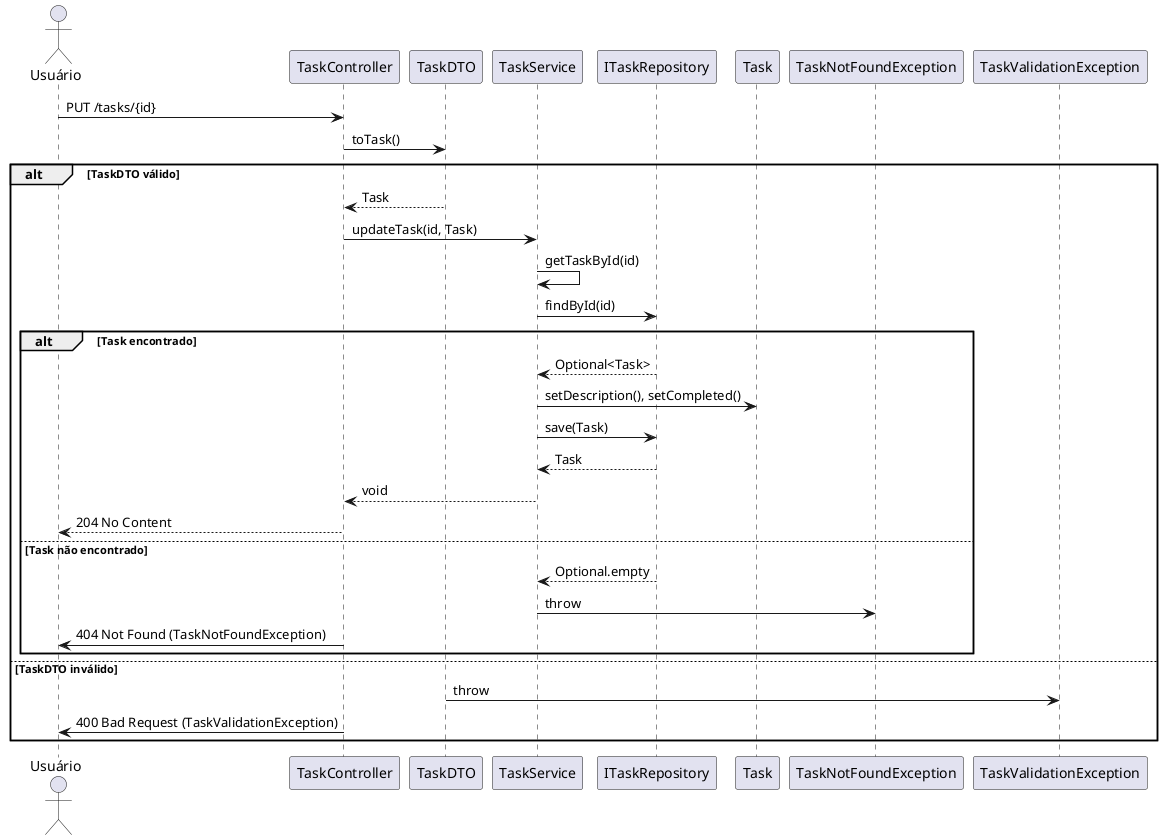 @startuml diagrama_de_sequencia_004_putTask
actor Usuário
Usuário -> TaskController: PUT /tasks/{id}
TaskController -> TaskDTO: toTask()

alt TaskDTO válido
    TaskDTO --> TaskController: Task
    TaskController -> TaskService: updateTask(id, Task)
    TaskService -> TaskService: getTaskById(id)
    TaskService -> ITaskRepository: findById(id)
    alt Task encontrado
        ITaskRepository --> TaskService: Optional<Task>
        TaskService -> Task: setDescription(), setCompleted()
        TaskService -> ITaskRepository: save(Task)
        ITaskRepository --> TaskService: Task
        TaskService --> TaskController: void
        TaskController --> Usuário: 204 No Content
    else Task não encontrado
        ITaskRepository --> TaskService: Optional.empty
        TaskService -> TaskNotFoundException: throw
        TaskController -> Usuário: 404 Not Found (TaskNotFoundException)
    end
else TaskDTO inválido
    TaskDTO -> TaskValidationException: throw
    TaskController -> Usuário: 400 Bad Request (TaskValidationException)
end
@enduml
